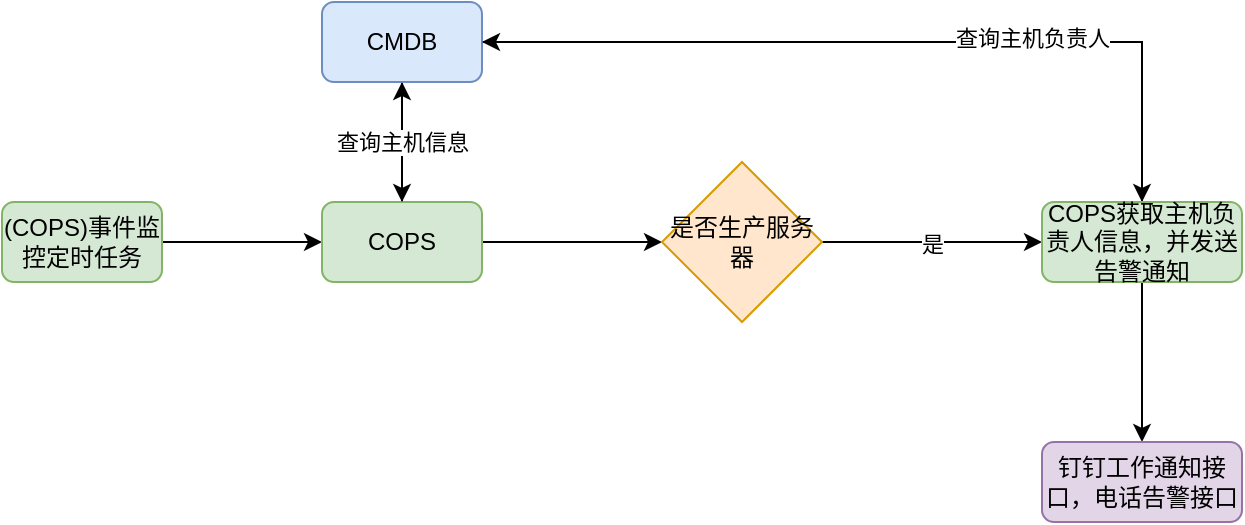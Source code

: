 <mxfile version="14.6.1" type="github"><diagram id="i3r9SRX2nsmY7t9XxCH-" name="Page-1"><mxGraphModel dx="1550" dy="868" grid="1" gridSize="10" guides="1" tooltips="1" connect="1" arrows="1" fold="1" page="1" pageScale="1" pageWidth="827" pageHeight="1169" math="0" shadow="0"><root><mxCell id="0"/><mxCell id="1" parent="0"/><mxCell id="5iP_pvDfPiyhX8K3JkT0-3" style="edgeStyle=orthogonalEdgeStyle;rounded=0;orthogonalLoop=1;jettySize=auto;html=1;exitX=1;exitY=0.5;exitDx=0;exitDy=0;entryX=0;entryY=0.5;entryDx=0;entryDy=0;" parent="1" source="5iP_pvDfPiyhX8K3JkT0-2" edge="1"><mxGeometry relative="1" as="geometry"><Array as="points"><mxPoint x="170" y="200"/><mxPoint x="170" y="200"/></Array><mxPoint x="200" y="200" as="targetPoint"/></mxGeometry></mxCell><mxCell id="5iP_pvDfPiyhX8K3JkT0-2" value="(COPS)事件监控定时任务" style="rounded=1;whiteSpace=wrap;html=1;fillColor=#d5e8d4;strokeColor=#82b366;" parent="1" vertex="1"><mxGeometry x="40" y="180" width="80" height="40" as="geometry"/></mxCell><mxCell id="WDshCoiMfmdGkWgN7UFr-8" style="edgeStyle=orthogonalEdgeStyle;rounded=0;orthogonalLoop=1;jettySize=auto;html=1;exitX=0.5;exitY=0;exitDx=0;exitDy=0;entryX=0.5;entryY=1;entryDx=0;entryDy=0;" edge="1" parent="1" source="WDshCoiMfmdGkWgN7UFr-1" target="WDshCoiMfmdGkWgN7UFr-6"><mxGeometry relative="1" as="geometry"/></mxCell><mxCell id="WDshCoiMfmdGkWgN7UFr-12" style="edgeStyle=orthogonalEdgeStyle;rounded=0;orthogonalLoop=1;jettySize=auto;html=1;exitX=1;exitY=0.5;exitDx=0;exitDy=0;" edge="1" parent="1" source="WDshCoiMfmdGkWgN7UFr-1"><mxGeometry relative="1" as="geometry"><mxPoint x="370" y="200" as="targetPoint"/></mxGeometry></mxCell><mxCell id="WDshCoiMfmdGkWgN7UFr-1" value="COPS" style="rounded=1;whiteSpace=wrap;html=1;fillColor=#d5e8d4;strokeColor=#82b366;" vertex="1" parent="1"><mxGeometry x="200" y="180" width="80" height="40" as="geometry"/></mxCell><mxCell id="WDshCoiMfmdGkWgN7UFr-10" value="查询主机信息" style="edgeStyle=orthogonalEdgeStyle;rounded=0;orthogonalLoop=1;jettySize=auto;html=1;exitX=0.5;exitY=1;exitDx=0;exitDy=0;" edge="1" parent="1" source="WDshCoiMfmdGkWgN7UFr-6" target="WDshCoiMfmdGkWgN7UFr-1"><mxGeometry relative="1" as="geometry"/></mxCell><mxCell id="WDshCoiMfmdGkWgN7UFr-18" style="edgeStyle=orthogonalEdgeStyle;rounded=0;orthogonalLoop=1;jettySize=auto;html=1;exitX=1;exitY=0.5;exitDx=0;exitDy=0;entryX=0.5;entryY=0;entryDx=0;entryDy=0;" edge="1" parent="1" source="WDshCoiMfmdGkWgN7UFr-6" target="WDshCoiMfmdGkWgN7UFr-16"><mxGeometry relative="1" as="geometry"/></mxCell><mxCell id="WDshCoiMfmdGkWgN7UFr-6" value="CMDB" style="rounded=1;whiteSpace=wrap;html=1;fillColor=#dae8fc;strokeColor=#6c8ebf;" vertex="1" parent="1"><mxGeometry x="200" y="80" width="80" height="40" as="geometry"/></mxCell><mxCell id="WDshCoiMfmdGkWgN7UFr-14" value="是" style="edgeStyle=orthogonalEdgeStyle;rounded=0;orthogonalLoop=1;jettySize=auto;html=1;exitX=1;exitY=0.5;exitDx=0;exitDy=0;" edge="1" parent="1" source="WDshCoiMfmdGkWgN7UFr-13"><mxGeometry relative="1" as="geometry"><mxPoint x="560" y="200" as="targetPoint"/></mxGeometry></mxCell><mxCell id="WDshCoiMfmdGkWgN7UFr-13" value="是否生产服务器" style="rhombus;whiteSpace=wrap;html=1;fillColor=#ffe6cc;strokeColor=#d79b00;" vertex="1" parent="1"><mxGeometry x="370" y="160" width="80" height="80" as="geometry"/></mxCell><mxCell id="WDshCoiMfmdGkWgN7UFr-17" style="edgeStyle=orthogonalEdgeStyle;rounded=0;orthogonalLoop=1;jettySize=auto;html=1;exitX=0.5;exitY=0;exitDx=0;exitDy=0;entryX=1;entryY=0.5;entryDx=0;entryDy=0;" edge="1" parent="1" source="WDshCoiMfmdGkWgN7UFr-16" target="WDshCoiMfmdGkWgN7UFr-6"><mxGeometry relative="1" as="geometry"/></mxCell><mxCell id="WDshCoiMfmdGkWgN7UFr-19" value="查询主机负责人" style="edgeLabel;html=1;align=center;verticalAlign=middle;resizable=0;points=[];" vertex="1" connectable="0" parent="WDshCoiMfmdGkWgN7UFr-17"><mxGeometry x="-0.339" y="-2" relative="1" as="geometry"><mxPoint as="offset"/></mxGeometry></mxCell><mxCell id="WDshCoiMfmdGkWgN7UFr-20" style="edgeStyle=orthogonalEdgeStyle;rounded=0;orthogonalLoop=1;jettySize=auto;html=1;exitX=0.5;exitY=1;exitDx=0;exitDy=0;entryX=0.5;entryY=0;entryDx=0;entryDy=0;" edge="1" parent="1" source="WDshCoiMfmdGkWgN7UFr-16" target="WDshCoiMfmdGkWgN7UFr-22"><mxGeometry relative="1" as="geometry"><mxPoint x="600" y="310" as="targetPoint"/></mxGeometry></mxCell><mxCell id="WDshCoiMfmdGkWgN7UFr-16" value="COPS获取主机负责人信息，并发送告警通知" style="rounded=1;whiteSpace=wrap;html=1;fillColor=#d5e8d4;strokeColor=#82b366;" vertex="1" parent="1"><mxGeometry x="560" y="180" width="100" height="40" as="geometry"/></mxCell><mxCell id="WDshCoiMfmdGkWgN7UFr-22" value="钉钉工作通知接口，电话告警接口" style="rounded=1;whiteSpace=wrap;html=1;fillColor=#e1d5e7;strokeColor=#9673a6;" vertex="1" parent="1"><mxGeometry x="560" y="300" width="100" height="40" as="geometry"/></mxCell></root></mxGraphModel></diagram></mxfile>